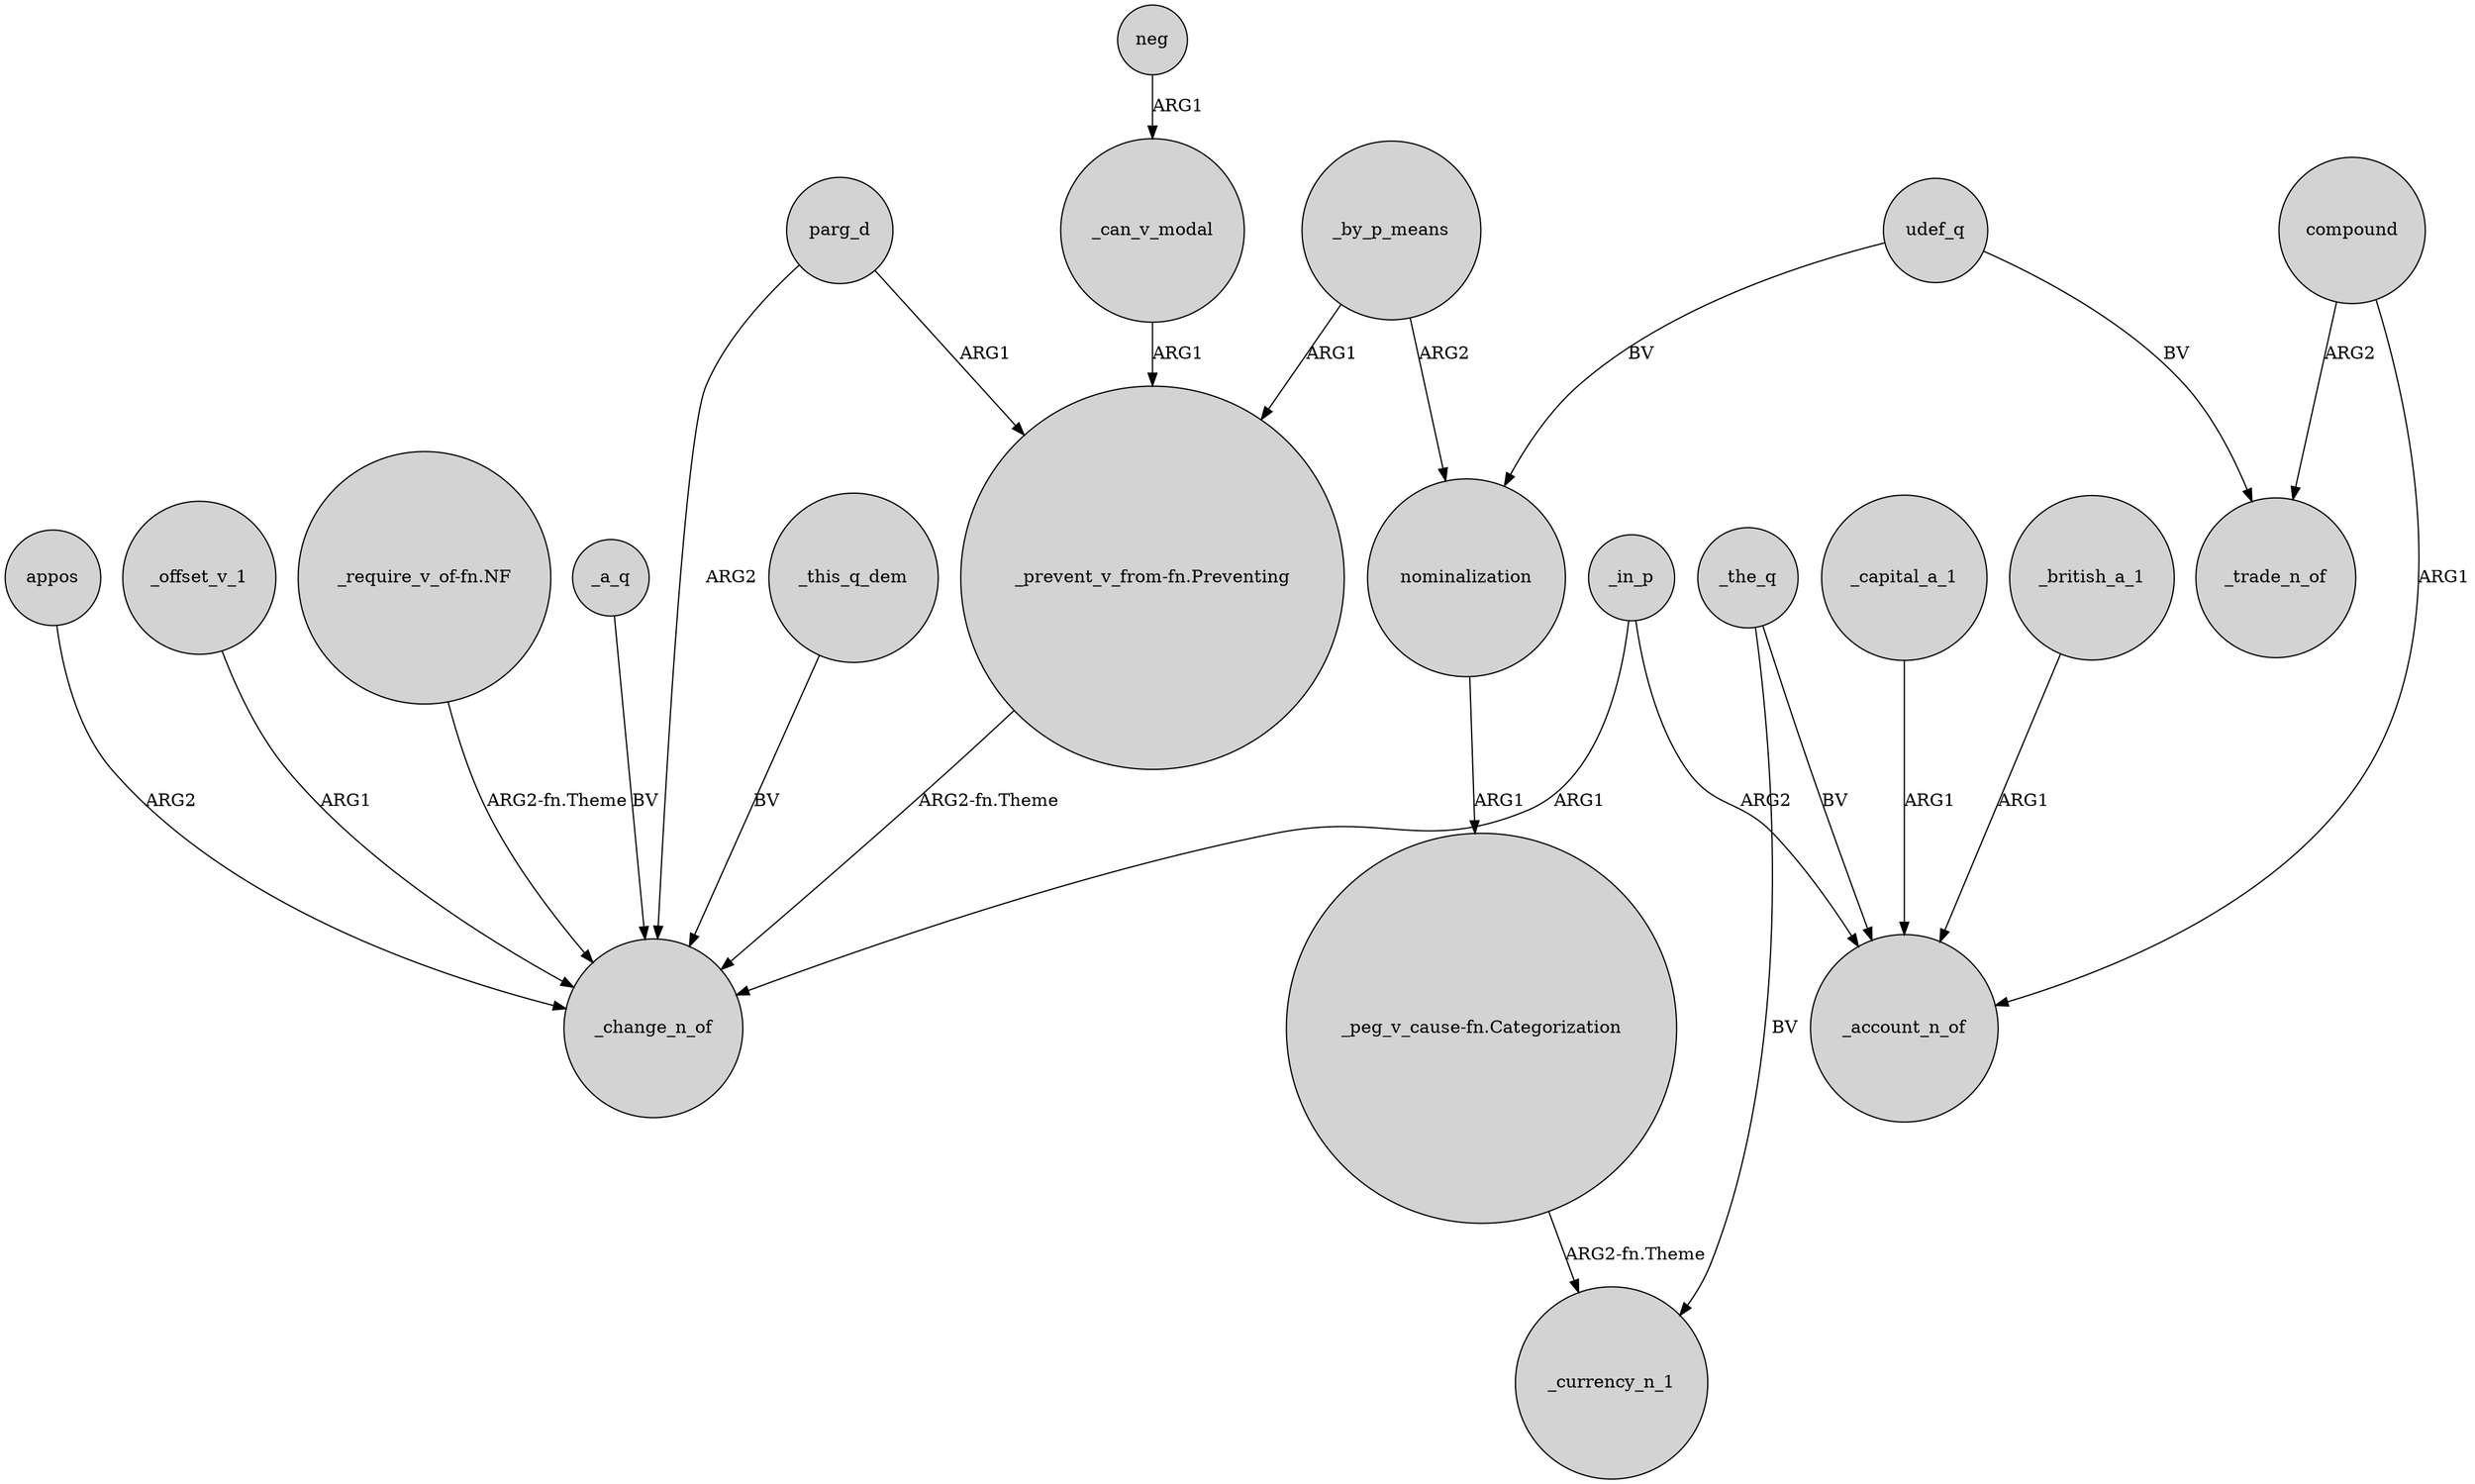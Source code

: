 digraph {
	node [shape=circle style=filled]
	"_prevent_v_from-fn.Preventing" -> _change_n_of [label="ARG2-fn.Theme"]
	udef_q -> _trade_n_of [label=BV]
	_capital_a_1 -> _account_n_of [label=ARG1]
	parg_d -> _change_n_of [label=ARG2]
	_by_p_means -> nominalization [label=ARG2]
	_the_q -> _account_n_of [label=BV]
	_this_q_dem -> _change_n_of [label=BV]
	parg_d -> "_prevent_v_from-fn.Preventing" [label=ARG1]
	compound -> _account_n_of [label=ARG1]
	_british_a_1 -> _account_n_of [label=ARG1]
	nominalization -> "_peg_v_cause-fn.Categorization" [label=ARG1]
	_in_p -> _change_n_of [label=ARG1]
	_by_p_means -> "_prevent_v_from-fn.Preventing" [label=ARG1]
	_offset_v_1 -> _change_n_of [label=ARG1]
	_in_p -> _account_n_of [label=ARG2]
	compound -> _trade_n_of [label=ARG2]
	"_peg_v_cause-fn.Categorization" -> _currency_n_1 [label="ARG2-fn.Theme"]
	udef_q -> nominalization [label=BV]
	"_require_v_of-fn.NF" -> _change_n_of [label="ARG2-fn.Theme"]
	_the_q -> _currency_n_1 [label=BV]
	appos -> _change_n_of [label=ARG2]
	_a_q -> _change_n_of [label=BV]
	neg -> _can_v_modal [label=ARG1]
	_can_v_modal -> "_prevent_v_from-fn.Preventing" [label=ARG1]
}
